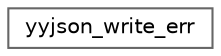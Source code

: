 digraph "类继承关系图"
{
 // LATEX_PDF_SIZE
  bgcolor="transparent";
  edge [fontname=Helvetica,fontsize=10,labelfontname=Helvetica,labelfontsize=10];
  node [fontname=Helvetica,fontsize=10,shape=box,height=0.2,width=0.4];
  rankdir="LR";
  Node0 [id="Node000000",label="yyjson_write_err",height=0.2,width=0.4,color="grey40", fillcolor="white", style="filled",URL="$structyyjson__write__err.html",tooltip=" "];
}
